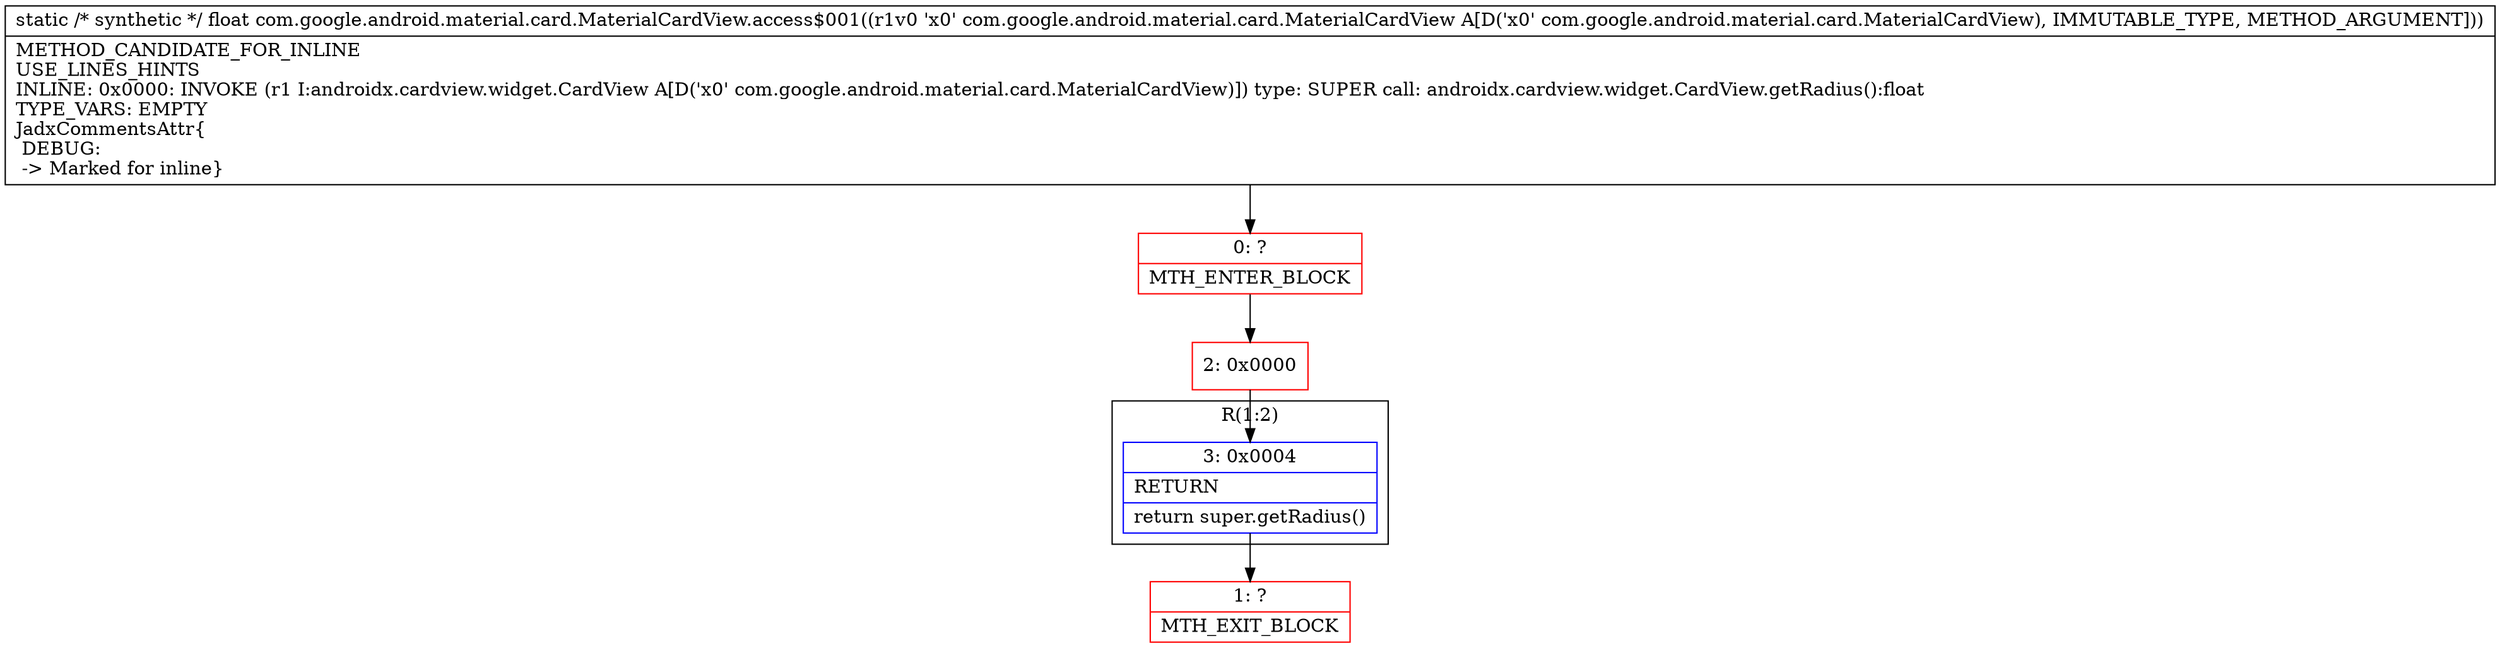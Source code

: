 digraph "CFG forcom.google.android.material.card.MaterialCardView.access$001(Lcom\/google\/android\/material\/card\/MaterialCardView;)F" {
subgraph cluster_Region_1551167764 {
label = "R(1:2)";
node [shape=record,color=blue];
Node_3 [shape=record,label="{3\:\ 0x0004|RETURN\l|return super.getRadius()\l}"];
}
Node_0 [shape=record,color=red,label="{0\:\ ?|MTH_ENTER_BLOCK\l}"];
Node_2 [shape=record,color=red,label="{2\:\ 0x0000}"];
Node_1 [shape=record,color=red,label="{1\:\ ?|MTH_EXIT_BLOCK\l}"];
MethodNode[shape=record,label="{static \/* synthetic *\/ float com.google.android.material.card.MaterialCardView.access$001((r1v0 'x0' com.google.android.material.card.MaterialCardView A[D('x0' com.google.android.material.card.MaterialCardView), IMMUTABLE_TYPE, METHOD_ARGUMENT]))  | METHOD_CANDIDATE_FOR_INLINE\lUSE_LINES_HINTS\lINLINE: 0x0000: INVOKE  (r1 I:androidx.cardview.widget.CardView A[D('x0' com.google.android.material.card.MaterialCardView)]) type: SUPER call: androidx.cardview.widget.CardView.getRadius():float\lTYPE_VARS: EMPTY\lJadxCommentsAttr\{\l DEBUG: \l \-\> Marked for inline\}\l}"];
MethodNode -> Node_0;Node_3 -> Node_1;
Node_0 -> Node_2;
Node_2 -> Node_3;
}


